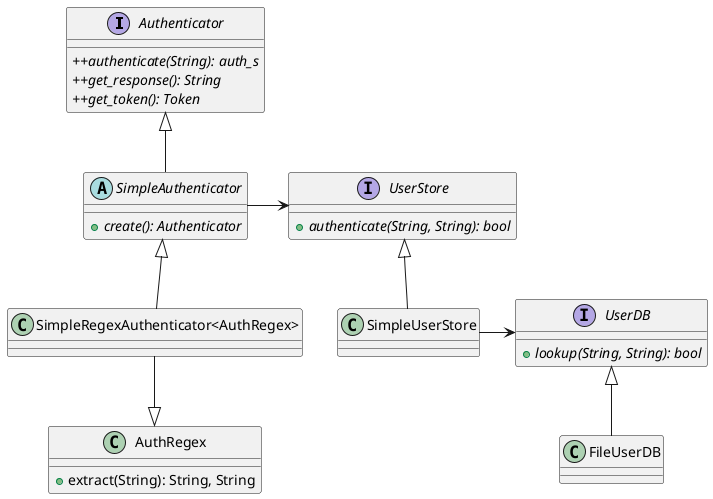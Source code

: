 @startuml
Authenticator <|-down- SimpleAuthenticator
SimpleAuthenticator <|-- "SimpleRegexAuthenticator<AuthRegex>"
SimpleAuthenticator -right-> UserStore
AuthRegex <|-up- "SimpleRegexAuthenticator<AuthRegex>"
UserStore <|-- SimpleUserStore
SimpleUserStore -right-> UserDB
UserDB <|-- FileUserDB

interface Authenticator {
+{abstract} +authenticate(String): auth_s
+{abstract} +get_response(): String
+{abstract} +get_token(): Token
}

abstract class SimpleAuthenticator {
+{abstract} create(): Authenticator
}

interface UserStore {
+{abstract} authenticate(String, String): bool
}

interface UserDB {
+{abstract} lookup(String, String): bool
}

class AuthRegex {
+extract(String): String, String
}

class "SimpleRegexAuthenticator<AuthRegex>" {
}

@enduml
